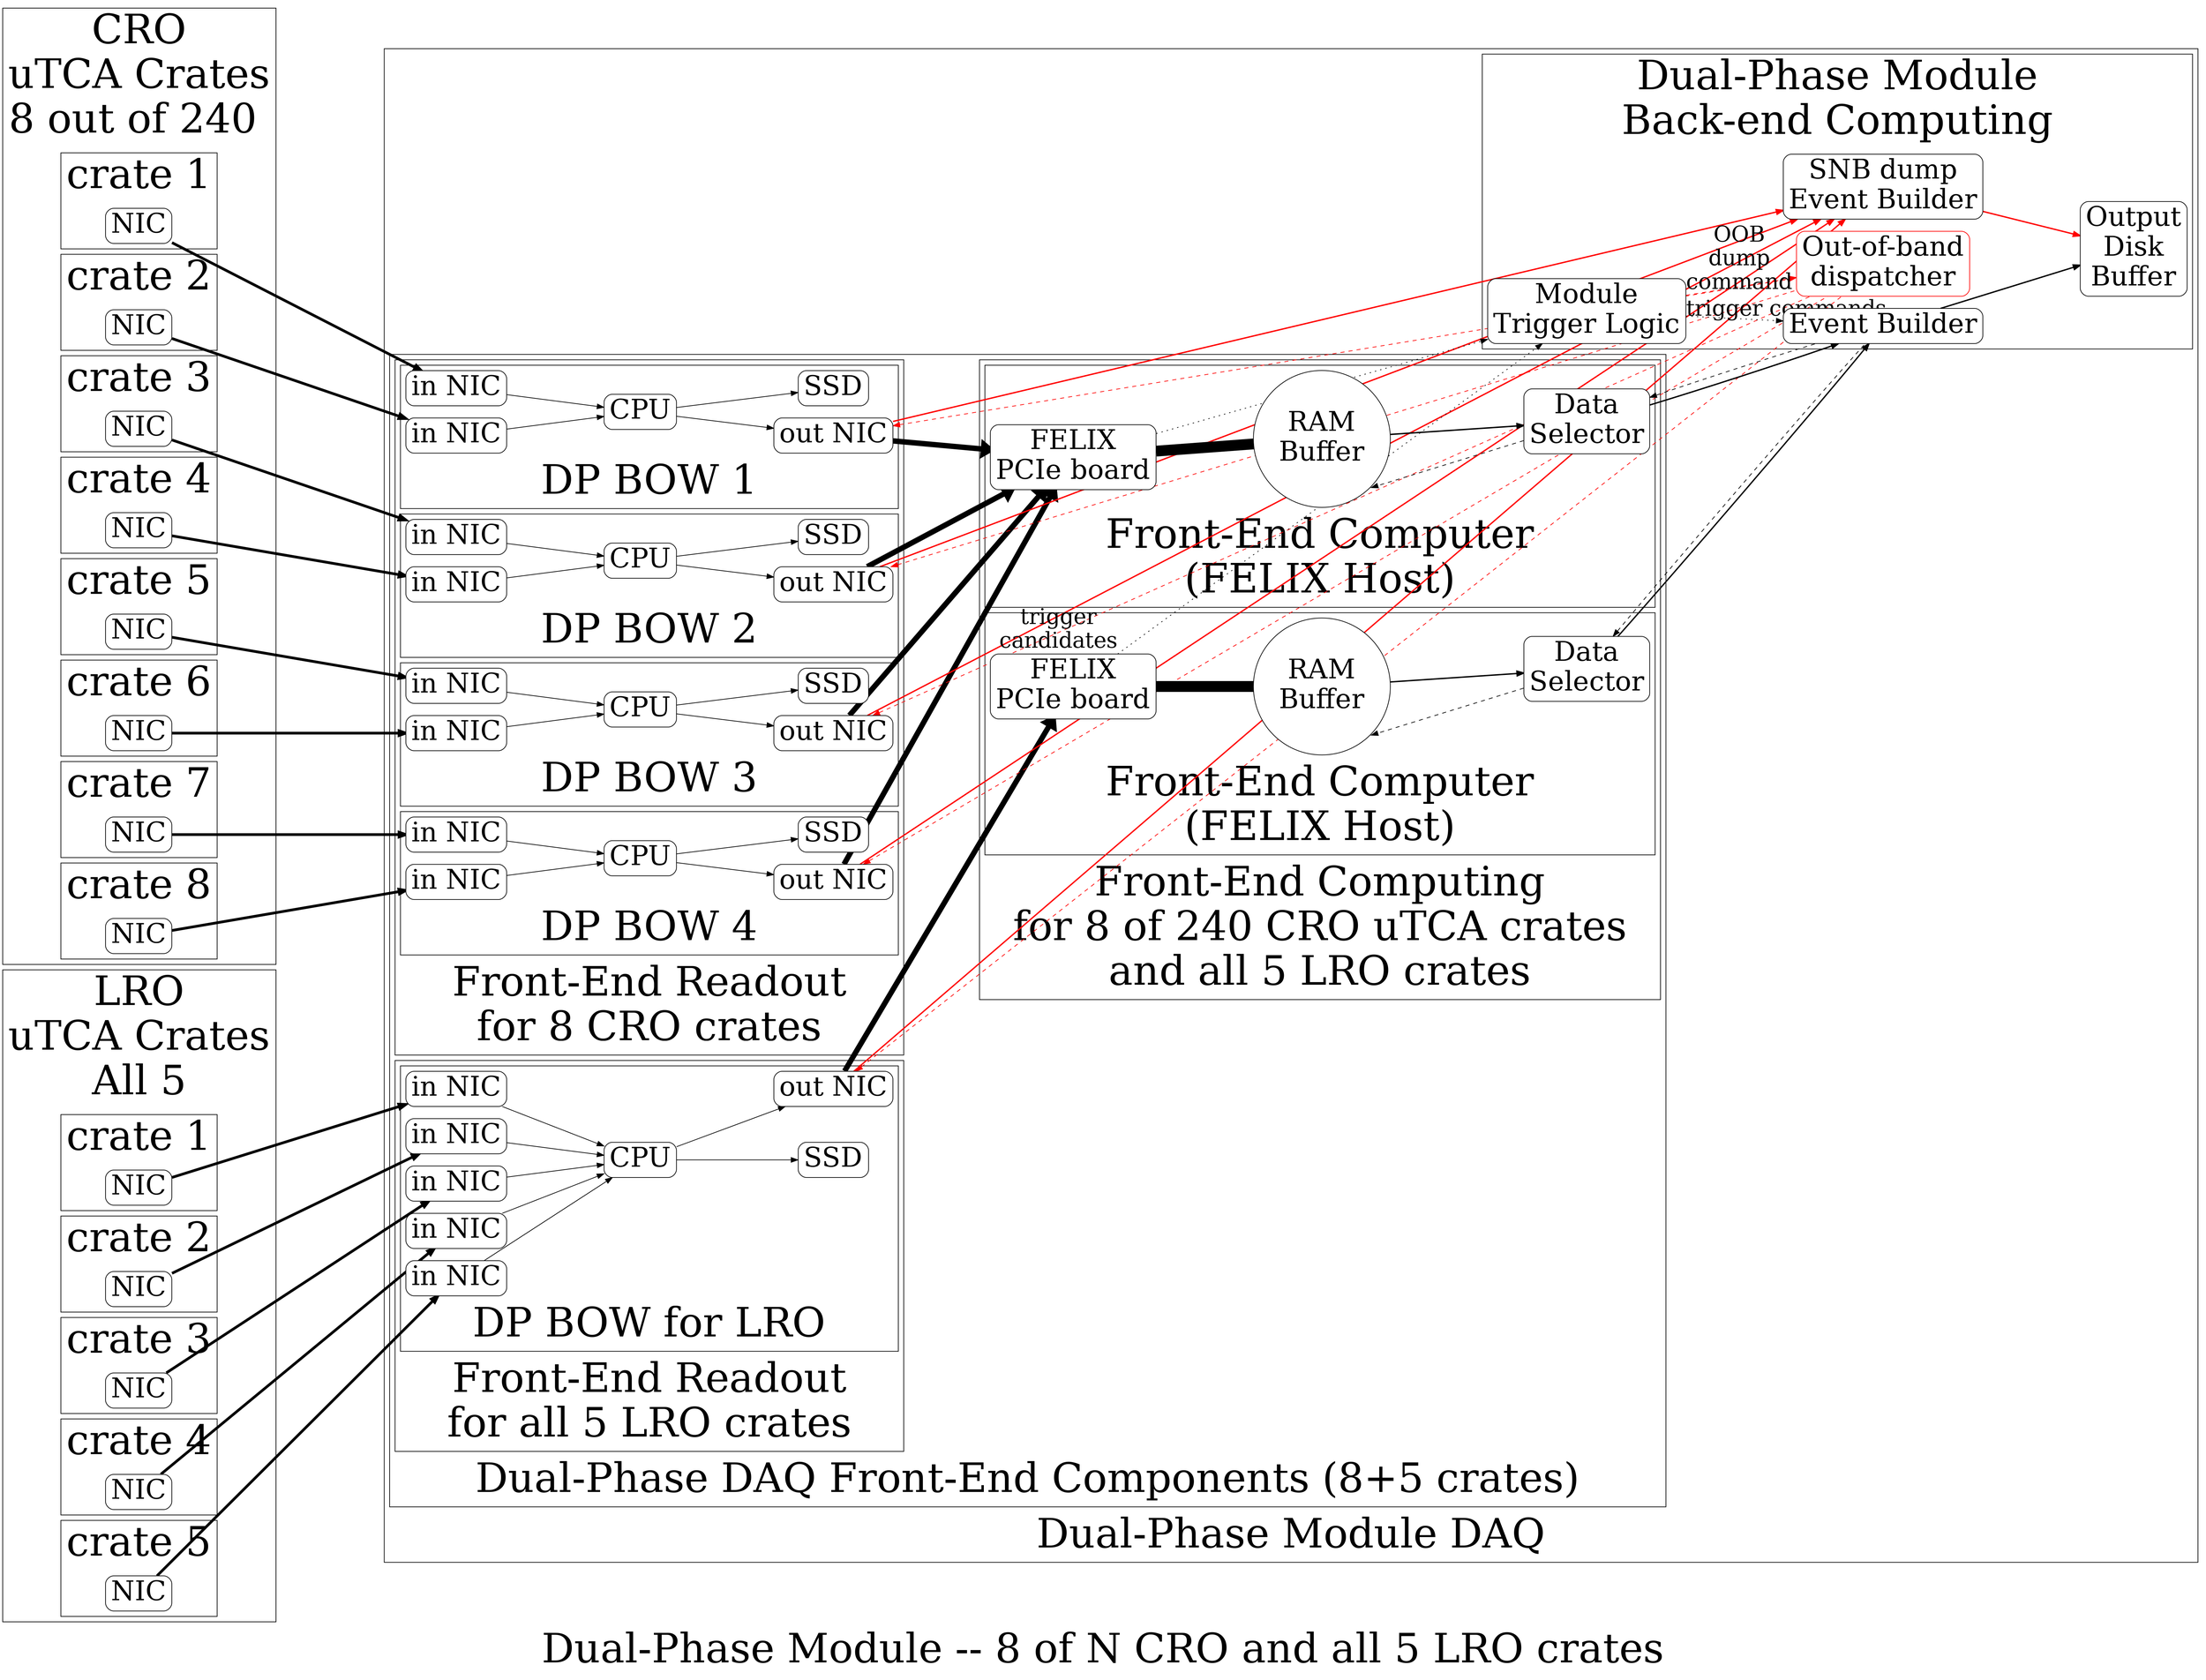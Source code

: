 digraph top {
        graph[compound=true,ordering=out,outputorder=edgesfirst,splines=false,layout=dot,rankdir=LR,fontsize=60,ranksep=2];
        node[shape=box,style="rounded,filled",fillcolor=white,fontsize=40];
        label="Dual-Phase Module -- 8 of N CRO and all 5 LRO crates";
        edge[fontsize=32];
        
        subgraph cluster_cros {
                label="CRO\nuTCA Crates\n8 out of 240 ";
                subgraph cluster_cro1 {
                        label="crate 1";
                        cronic1[label="NIC"];
                }
                subgraph cluster_cro2 {
                        label="crate 2";
                        cronic2[label="NIC"];
                }
                subgraph cluster_cro3 {
                        label="crate 3";
                        cronic3[label="NIC"];
                }
                subgraph cluster_cro4 {
                        label="crate 4";
                        cronic4[label="NIC"];
                }
                subgraph cluster_cro5 {
                        label="crate 5";
                        cronic5[label="NIC"];
                }
                subgraph cluster_cro6 {
                        label="crate 6";
                        cronic6[label="NIC"];
                }
                subgraph cluster_cro7 {
                        label="crate 7";
                        cronic7[label="NIC"];
                }
                subgraph cluster_cro8 {
                        label="crate 8";
                        cronic8[label="NIC"];
                }
        }
        subgraph cluster_lros {
                label="LRO\nuTCA Crates\nAll 5";

                subgraph cluster_lro1 {
                        label="crate 1";
                        lronic1[label="NIC"];
                }
                subgraph cluster_lro2 {
                        label="crate 2";
                        lronic2[label="NIC"];
                }
                subgraph cluster_lro3 {
                        label="crate 3";
                        lronic3[label="NIC"];
                }
                subgraph cluster_lro4 {
                        label="crate 4";
                        lronic4[label="NIC"];
                }
                subgraph cluster_lro5 {
                        label="crate 5";
                        lronic5[label="NIC"];
                }
        }
        subgraph cluster_dp{
                label="Dual-Phase Module DAQ";
                labelloc=bottom;
                
                subgraph cluster_daqdp{
                        label="Dual-Phase DAQ Front-End Components (8+5 crates)"

                        subgraph cluster_ferohwlro {
                                label="Front-End Readout\nfor all 5 LRO crates";
                                
                                subgraph cluster_bow0 {
                                        label="DP BOW for LRO";
                                        bow0nic0[label="out NIC"];
                                        bow0nic1[label="in NIC"];
                                        bow0nic2[label="in NIC"];
                                        bow0nic3[label="in NIC"];
                                        bow0nic4[label="in NIC"];
                                        bow0nic5[label="in NIC"];
                                        cpu0[label="CPU"];
                                        ssd0[label="SSD"];
                                        bow0nic1->cpu0;
                                        bow0nic2->cpu0;
                                        bow0nic3->cpu0;
                                        bow0nic4->cpu0;
                                        bow0nic5->cpu0;
                                        cpu0->ssd0;
                                        cpu0->bow0nic0;                                        
                                }
                        }

                        subgraph cluster_ferohwcro{
                                label="Front-End Readout\nfor 8 CRO crates";
                                
                                subgraph cluster_bow4 {
                                        label="DP BOW 4";
                                        bow4nic1[label="in NIC"];
                                        bow4nic2[label="in NIC"];
                                        bow4nic0[label="out NIC"];
                                        cpu4[label="CPU"];
                                        ssd4[label="SSD"];
                                        bow4nic1->cpu4;
                                        bow4nic2->cpu4;
                                        cpu4->bow4nic0;
                                        cpu4->ssd4;
                                }

                                subgraph cluster_bow3 {
                                        label="DP BOW 3";
                                        bow3nic1[label="in NIC"];
                                        bow3nic2[label="in NIC"];
                                        bow3nic0[label="out NIC"];
                                        cpu3[label="CPU"];
                                        ssd3[label="SSD"];
                                        bow3nic1->cpu3;
                                        bow3nic2->cpu3;
                                        cpu3->bow3nic0;
                                        cpu3->ssd3;
                                }

                                subgraph cluster_bow2 {
                                        label="DP BOW 2";
                                        bow2nic1[label="in NIC"];
                                        bow2nic2[label="in NIC"];
                                        bow2nic0[label="out NIC"];
                                        cpu2[label="CPU"];
                                        ssd2[label="SSD"];
                                        bow2nic1->cpu2;
                                        bow2nic2->cpu2;
                                        cpu2->bow2nic0;
                                        cpu2->ssd2;
                                }

                                subgraph cluster_bow1 {
                                        label="DP BOW 1";
                                        bow1nic1[label="in NIC"];
                                        bow1nic2[label="in NIC"];
                                        bow1nic0[label="out NIC"];
                                        cpu1[label="CPU"];
                                        ssd1[label="SSD"];
                                        bow1nic1->cpu1;
                                        bow1nic2->cpu1;
                                        cpu1->bow1nic0;
                                        cpu1->ssd1;
                                }
                        }
                        subgraph cluster_fecomp{
                                label="Front-End Computing\nfor 8 of 240 CRO uTCA crates\nand all 5 LRO crates";
                                labelloc=bottom;
                                style=filled;
                                fillcolor=white;
                                
                                subgraph cluster_felixpc0 {
                                        label="Front-End Computer\n(FELIX Host)";
                                        felix0[label="FELIX\nPCIe board"];
                                        ring0[shape=circle,label="RAM\nBuffer"];
                                        selector0[label="Data\nSelector"];
                                        
                                }
                                subgraph cluster_felixpc1 {
                                        label="Front-End Computer\n(FELIX Host)";
                                        felix1[label="FELIX\nPCIe board"];
                                        ring1[shape=circle,label="RAM\nBuffer"];
                                        selector1[label="Data\nSelector"];
                                        
                                }
                        }
                }
                subgraph cluster_daqblob {
                        label="Dual-Phase Module\nBack-end Computing";
                        labelloc=top;
                        
                        eb[label="Event Builder"];
                        oob[label="Out-of-band\ndispatcher",color=red];
                        mtl[label="Module\nTrigger Logic"];
                        disk[label="Output\nDisk\nBuffer"];
                        snbeb[label="SNB dump\nEvent Builder"];
                }
        }
        
        edge[penwidth=4];
        cronic1->bow1nic1;
        cronic2->bow1nic2;
        cronic3->bow2nic1;
        cronic4->bow2nic2;
        cronic5->bow3nic1;
        cronic6->bow3nic2;
        cronic7->bow4nic1;
        cronic8->bow4nic2;
        
        lronic1->bow0nic1;
        lronic2->bow0nic2;
        lronic3->bow0nic3;
        lronic4->bow0nic4;
        lronic5->bow0nic5;

        edge[penwidth=8];
        bow4nic0->felix1;
        bow3nic0->felix1;
        bow2nic0->felix1;
        bow1nic0->felix1;
        
        bow0nic0->felix0;
        
        edge[penwidth=16,dir=none];
        felix1->ring1;
        felix0->ring0;

        edge[penwidth=2,dir=forward];
        ring1->selector1;
        ring0->selector0;
        selector1->eb;
        selector0->eb;
        eb->disk;

        edge[penwidth=2,dir=forward,color=red];
        bow0nic0->snbeb;
        bow1nic0->snbeb;
        bow2nic0->snbeb;
        bow3nic0->snbeb;
        bow4nic0->snbeb;

        edge[constraint=true];
        snbeb->disk;
        
        
        edge[penwidth=1,style=dashed,color=black];
        selector1->eb[dir=back];
        selector0->eb[dir=back];
        selector1->ring1:se;
        selector0->ring0:se;
        

        edge[penwidth=1,style=dotted];
        felix0->mtl[taillabel="trigger\ncandidates"];
        felix1->mtl;
        
        mtl->eb[taillabel="trigger commands"];


        // Send trigger back to each rce
        edge[penwidth=1,style=dashed,color=red,constraint=true];
        mtl->oob[taillabel="OOB\ndump\ncommand"];
        bow0nic0->oob[dir=back];
        bow1nic0->oob[dir=back];
        bow2nic0->oob[dir=back];
        bow3nic0->oob[dir=back];
        bow4nic0->oob[dir=back];
        
}
